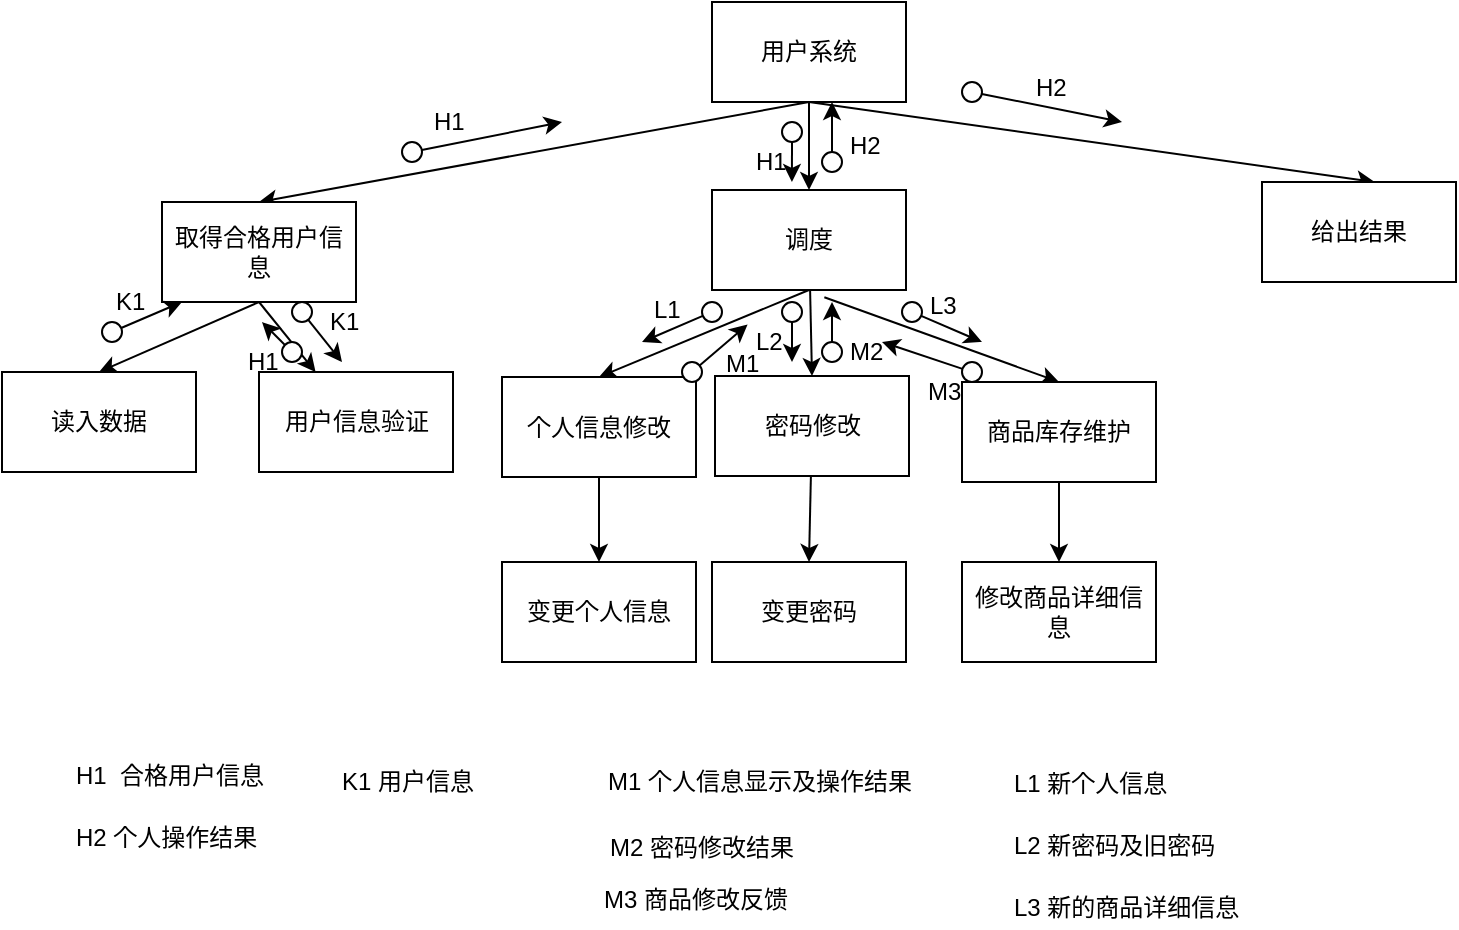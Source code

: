 <mxfile version="10.6.9" type="github"><diagram id="Ml1akoGXfXdigbWc4e9D" name="Page-1"><mxGraphModel dx="840" dy="452" grid="1" gridSize="10" guides="1" tooltips="1" connect="1" arrows="1" fold="1" page="1" pageScale="1" pageWidth="827" pageHeight="1169" math="0" shadow="0"><root><mxCell id="0"/><mxCell id="1" parent="0"/><mxCell id="SAhLU-HxCDPdD4LgwVdP-1" style="rounded=0;orthogonalLoop=1;jettySize=auto;html=1;entryX=0.5;entryY=0;entryDx=0;entryDy=0;exitX=0.5;exitY=1;exitDx=0;exitDy=0;" parent="1" source="SAhLU-HxCDPdD4LgwVdP-4" target="SAhLU-HxCDPdD4LgwVdP-7" edge="1"><mxGeometry relative="1" as="geometry"/></mxCell><mxCell id="SAhLU-HxCDPdD4LgwVdP-2" style="edgeStyle=none;rounded=0;orthogonalLoop=1;jettySize=auto;html=1;entryX=0.5;entryY=0;entryDx=0;entryDy=0;" parent="1" source="SAhLU-HxCDPdD4LgwVdP-4" target="SAhLU-HxCDPdD4LgwVdP-11" edge="1"><mxGeometry relative="1" as="geometry"/></mxCell><mxCell id="SAhLU-HxCDPdD4LgwVdP-3" style="edgeStyle=none;rounded=0;orthogonalLoop=1;jettySize=auto;html=1;entryX=0.581;entryY=0;entryDx=0;entryDy=0;entryPerimeter=0;exitX=0.5;exitY=1;exitDx=0;exitDy=0;" parent="1" source="SAhLU-HxCDPdD4LgwVdP-4" target="SAhLU-HxCDPdD4LgwVdP-12" edge="1"><mxGeometry relative="1" as="geometry"/></mxCell><mxCell id="SAhLU-HxCDPdD4LgwVdP-4" value="用户系统&lt;br&gt;" style="rounded=0;whiteSpace=wrap;html=1;" parent="1" vertex="1"><mxGeometry x="355" width="97" height="50" as="geometry"/></mxCell><mxCell id="SAhLU-HxCDPdD4LgwVdP-5" style="edgeStyle=none;rounded=0;orthogonalLoop=1;jettySize=auto;html=1;entryX=0.5;entryY=0;entryDx=0;entryDy=0;exitX=0.5;exitY=1;exitDx=0;exitDy=0;" parent="1" source="SAhLU-HxCDPdD4LgwVdP-7" target="SAhLU-HxCDPdD4LgwVdP-14" edge="1"><mxGeometry relative="1" as="geometry"/></mxCell><mxCell id="SAhLU-HxCDPdD4LgwVdP-6" style="edgeStyle=none;rounded=0;orthogonalLoop=1;jettySize=auto;html=1;exitX=0.5;exitY=1;exitDx=0;exitDy=0;" parent="1" source="SAhLU-HxCDPdD4LgwVdP-7" target="SAhLU-HxCDPdD4LgwVdP-15" edge="1"><mxGeometry relative="1" as="geometry"/></mxCell><mxCell id="SAhLU-HxCDPdD4LgwVdP-7" value="取得合格用户信息&lt;br&gt;" style="rounded=0;whiteSpace=wrap;html=1;" parent="1" vertex="1"><mxGeometry x="80" y="100" width="97" height="50" as="geometry"/></mxCell><mxCell id="SAhLU-HxCDPdD4LgwVdP-8" style="edgeStyle=none;rounded=0;orthogonalLoop=1;jettySize=auto;html=1;entryX=0.5;entryY=0;entryDx=0;entryDy=0;exitX=0.5;exitY=1;exitDx=0;exitDy=0;" parent="1" source="SAhLU-HxCDPdD4LgwVdP-11" target="SAhLU-HxCDPdD4LgwVdP-18" edge="1"><mxGeometry relative="1" as="geometry"/></mxCell><mxCell id="SAhLU-HxCDPdD4LgwVdP-9" style="edgeStyle=none;rounded=0;orthogonalLoop=1;jettySize=auto;html=1;entryX=0.5;entryY=0;entryDx=0;entryDy=0;" parent="1" source="SAhLU-HxCDPdD4LgwVdP-11" target="SAhLU-HxCDPdD4LgwVdP-20" edge="1"><mxGeometry relative="1" as="geometry"/></mxCell><mxCell id="SAhLU-HxCDPdD4LgwVdP-10" style="edgeStyle=none;rounded=0;orthogonalLoop=1;jettySize=auto;html=1;entryX=0.5;entryY=0;entryDx=0;entryDy=0;exitX=0.579;exitY=1.072;exitDx=0;exitDy=0;exitPerimeter=0;" parent="1" source="SAhLU-HxCDPdD4LgwVdP-11" target="SAhLU-HxCDPdD4LgwVdP-24" edge="1"><mxGeometry relative="1" as="geometry"/></mxCell><mxCell id="SAhLU-HxCDPdD4LgwVdP-11" value="调度&lt;br&gt;" style="rounded=0;whiteSpace=wrap;html=1;" parent="1" vertex="1"><mxGeometry x="355" y="94" width="97" height="50" as="geometry"/></mxCell><mxCell id="SAhLU-HxCDPdD4LgwVdP-12" value="给出结果" style="rounded=0;whiteSpace=wrap;html=1;" parent="1" vertex="1"><mxGeometry x="630" y="90" width="97" height="50" as="geometry"/></mxCell><mxCell id="SAhLU-HxCDPdD4LgwVdP-14" value="读入数据&lt;br&gt;" style="rounded=0;whiteSpace=wrap;html=1;" parent="1" vertex="1"><mxGeometry y="185" width="97" height="50" as="geometry"/></mxCell><mxCell id="SAhLU-HxCDPdD4LgwVdP-15" value="用户信息验证" style="rounded=0;whiteSpace=wrap;html=1;" parent="1" vertex="1"><mxGeometry x="128.5" y="185" width="97" height="50" as="geometry"/></mxCell><mxCell id="SAhLU-HxCDPdD4LgwVdP-17" style="edgeStyle=none;rounded=0;orthogonalLoop=1;jettySize=auto;html=1;entryX=0.5;entryY=0;entryDx=0;entryDy=0;" parent="1" source="SAhLU-HxCDPdD4LgwVdP-18" target="SAhLU-HxCDPdD4LgwVdP-21" edge="1"><mxGeometry relative="1" as="geometry"/></mxCell><mxCell id="SAhLU-HxCDPdD4LgwVdP-18" value="个人信息修改&lt;br&gt;" style="rounded=0;whiteSpace=wrap;html=1;" parent="1" vertex="1"><mxGeometry x="250" y="187.5" width="97" height="50" as="geometry"/></mxCell><mxCell id="SAhLU-HxCDPdD4LgwVdP-19" style="edgeStyle=none;rounded=0;orthogonalLoop=1;jettySize=auto;html=1;entryX=0.5;entryY=0;entryDx=0;entryDy=0;" parent="1" source="SAhLU-HxCDPdD4LgwVdP-20" target="SAhLU-HxCDPdD4LgwVdP-22" edge="1"><mxGeometry relative="1" as="geometry"/></mxCell><mxCell id="SAhLU-HxCDPdD4LgwVdP-20" value="密码修改&lt;br&gt;" style="rounded=0;whiteSpace=wrap;html=1;" parent="1" vertex="1"><mxGeometry x="356.5" y="187" width="97" height="50" as="geometry"/></mxCell><mxCell id="SAhLU-HxCDPdD4LgwVdP-21" value="变更个人信息&lt;br&gt;" style="rounded=0;whiteSpace=wrap;html=1;" parent="1" vertex="1"><mxGeometry x="250" y="280" width="97" height="50" as="geometry"/></mxCell><mxCell id="SAhLU-HxCDPdD4LgwVdP-22" value="变更密码&lt;br&gt;" style="rounded=0;whiteSpace=wrap;html=1;" parent="1" vertex="1"><mxGeometry x="355" y="280" width="97" height="50" as="geometry"/></mxCell><mxCell id="SAhLU-HxCDPdD4LgwVdP-23" style="edgeStyle=none;rounded=0;orthogonalLoop=1;jettySize=auto;html=1;entryX=0.5;entryY=0;entryDx=0;entryDy=0;" parent="1" source="SAhLU-HxCDPdD4LgwVdP-24" target="SAhLU-HxCDPdD4LgwVdP-25" edge="1"><mxGeometry relative="1" as="geometry"/></mxCell><mxCell id="SAhLU-HxCDPdD4LgwVdP-24" value="商品库存维护&lt;br&gt;" style="rounded=0;whiteSpace=wrap;html=1;" parent="1" vertex="1"><mxGeometry x="480" y="190" width="97" height="50" as="geometry"/></mxCell><mxCell id="SAhLU-HxCDPdD4LgwVdP-25" value="修改商品详细信息" style="rounded=0;whiteSpace=wrap;html=1;" parent="1" vertex="1"><mxGeometry x="480" y="280" width="97" height="50" as="geometry"/></mxCell><mxCell id="SAhLU-HxCDPdD4LgwVdP-26" style="edgeStyle=none;rounded=0;orthogonalLoop=1;jettySize=auto;html=1;" parent="1" source="SAhLU-HxCDPdD4LgwVdP-27" edge="1"><mxGeometry relative="1" as="geometry"><mxPoint x="280" y="60" as="targetPoint"/></mxGeometry></mxCell><mxCell id="SAhLU-HxCDPdD4LgwVdP-27" value="" style="ellipse;whiteSpace=wrap;html=1;aspect=fixed;" parent="1" vertex="1"><mxGeometry x="200" y="70" width="10" height="10" as="geometry"/></mxCell><mxCell id="SAhLU-HxCDPdD4LgwVdP-28" value="H1&lt;br&gt;" style="text;html=1;resizable=0;points=[];autosize=1;align=left;verticalAlign=top;spacingTop=-4;" parent="1" vertex="1"><mxGeometry x="214" y="50" width="30" height="20" as="geometry"/></mxCell><mxCell id="SAhLU-HxCDPdD4LgwVdP-29" style="edgeStyle=none;rounded=0;orthogonalLoop=1;jettySize=auto;html=1;entryX=0.412;entryY=-0.08;entryDx=0;entryDy=0;entryPerimeter=0;" parent="1" source="SAhLU-HxCDPdD4LgwVdP-30" target="SAhLU-HxCDPdD4LgwVdP-11" edge="1"><mxGeometry relative="1" as="geometry"/></mxCell><mxCell id="SAhLU-HxCDPdD4LgwVdP-30" value="" style="ellipse;whiteSpace=wrap;html=1;aspect=fixed;" parent="1" vertex="1"><mxGeometry x="390" y="60" width="10" height="10" as="geometry"/></mxCell><mxCell id="SAhLU-HxCDPdD4LgwVdP-31" value="H1&lt;br&gt;" style="text;html=1;resizable=0;points=[];autosize=1;align=left;verticalAlign=top;spacingTop=-4;" parent="1" vertex="1"><mxGeometry x="375" y="70" width="30" height="20" as="geometry"/></mxCell><mxCell id="SAhLU-HxCDPdD4LgwVdP-32" style="edgeStyle=none;rounded=0;orthogonalLoop=1;jettySize=auto;html=1;" parent="1" source="SAhLU-HxCDPdD4LgwVdP-33" edge="1"><mxGeometry relative="1" as="geometry"><mxPoint x="415" y="50" as="targetPoint"/></mxGeometry></mxCell><mxCell id="SAhLU-HxCDPdD4LgwVdP-33" value="" style="ellipse;whiteSpace=wrap;html=1;aspect=fixed;" parent="1" vertex="1"><mxGeometry x="410" y="75" width="10" height="10" as="geometry"/></mxCell><mxCell id="SAhLU-HxCDPdD4LgwVdP-34" value="H2&lt;br&gt;" style="text;html=1;resizable=0;points=[];autosize=1;align=left;verticalAlign=top;spacingTop=-4;" parent="1" vertex="1"><mxGeometry x="422" y="62" width="30" height="20" as="geometry"/></mxCell><mxCell id="SAhLU-HxCDPdD4LgwVdP-35" style="edgeStyle=none;rounded=0;orthogonalLoop=1;jettySize=auto;html=1;" parent="1" source="SAhLU-HxCDPdD4LgwVdP-36" edge="1"><mxGeometry relative="1" as="geometry"><mxPoint x="560" y="60" as="targetPoint"/></mxGeometry></mxCell><mxCell id="SAhLU-HxCDPdD4LgwVdP-36" value="" style="ellipse;whiteSpace=wrap;html=1;aspect=fixed;" parent="1" vertex="1"><mxGeometry x="480" y="40" width="10" height="10" as="geometry"/></mxCell><mxCell id="SAhLU-HxCDPdD4LgwVdP-37" value="H2&lt;br&gt;" style="text;html=1;resizable=0;points=[];autosize=1;align=left;verticalAlign=top;spacingTop=-4;" parent="1" vertex="1"><mxGeometry x="515" y="33" width="30" height="20" as="geometry"/></mxCell><mxCell id="SAhLU-HxCDPdD4LgwVdP-38" value="H1&amp;nbsp; 合格用户信息&lt;br&gt;" style="text;html=1;resizable=0;points=[];autosize=1;align=left;verticalAlign=top;spacingTop=-4;" parent="1" vertex="1"><mxGeometry x="35" y="377" width="110" height="20" as="geometry"/></mxCell><mxCell id="SAhLU-HxCDPdD4LgwVdP-39" value="H2 个人操作结果" style="text;html=1;resizable=0;points=[];autosize=1;align=left;verticalAlign=top;spacingTop=-4;" parent="1" vertex="1"><mxGeometry x="35" y="408" width="110" height="20" as="geometry"/></mxCell><mxCell id="SAhLU-HxCDPdD4LgwVdP-41" style="edgeStyle=none;rounded=0;orthogonalLoop=1;jettySize=auto;html=1;entryX=0.103;entryY=1;entryDx=0;entryDy=0;entryPerimeter=0;" parent="1" source="SAhLU-HxCDPdD4LgwVdP-42" target="SAhLU-HxCDPdD4LgwVdP-7" edge="1"><mxGeometry relative="1" as="geometry"/></mxCell><mxCell id="SAhLU-HxCDPdD4LgwVdP-42" value="" style="ellipse;whiteSpace=wrap;html=1;aspect=fixed;" parent="1" vertex="1"><mxGeometry x="50" y="160" width="10" height="10" as="geometry"/></mxCell><mxCell id="SAhLU-HxCDPdD4LgwVdP-43" value="K1&lt;br&gt;" style="text;html=1;resizable=0;points=[];autosize=1;align=left;verticalAlign=top;spacingTop=-4;" parent="1" vertex="1"><mxGeometry x="55" y="140" width="30" height="20" as="geometry"/></mxCell><mxCell id="SAhLU-HxCDPdD4LgwVdP-44" style="edgeStyle=none;rounded=0;orthogonalLoop=1;jettySize=auto;html=1;" parent="1" source="SAhLU-HxCDPdD4LgwVdP-45" edge="1"><mxGeometry relative="1" as="geometry"><mxPoint x="170" y="180" as="targetPoint"/></mxGeometry></mxCell><mxCell id="SAhLU-HxCDPdD4LgwVdP-45" value="" style="ellipse;whiteSpace=wrap;html=1;aspect=fixed;" parent="1" vertex="1"><mxGeometry x="145" y="150" width="10" height="10" as="geometry"/></mxCell><mxCell id="SAhLU-HxCDPdD4LgwVdP-46" value="K1&lt;br&gt;" style="text;html=1;resizable=0;points=[];autosize=1;align=left;verticalAlign=top;spacingTop=-4;" parent="1" vertex="1"><mxGeometry x="162" y="150" width="30" height="20" as="geometry"/></mxCell><mxCell id="SAhLU-HxCDPdD4LgwVdP-47" style="edgeStyle=none;rounded=0;orthogonalLoop=1;jettySize=auto;html=1;" parent="1" source="SAhLU-HxCDPdD4LgwVdP-48" edge="1"><mxGeometry relative="1" as="geometry"><mxPoint x="130" y="160" as="targetPoint"/></mxGeometry></mxCell><mxCell id="SAhLU-HxCDPdD4LgwVdP-48" value="" style="ellipse;whiteSpace=wrap;html=1;aspect=fixed;" parent="1" vertex="1"><mxGeometry x="140" y="170" width="10" height="10" as="geometry"/></mxCell><mxCell id="SAhLU-HxCDPdD4LgwVdP-49" value="H1&lt;br&gt;" style="text;html=1;resizable=0;points=[];autosize=1;align=left;verticalAlign=top;spacingTop=-4;" parent="1" vertex="1"><mxGeometry x="121" y="170" width="30" height="20" as="geometry"/></mxCell><mxCell id="SAhLU-HxCDPdD4LgwVdP-50" value="K1 用户信息&lt;br&gt;" style="text;html=1;resizable=0;points=[];autosize=1;align=left;verticalAlign=top;spacingTop=-4;" parent="1" vertex="1"><mxGeometry x="168" y="380" width="80" height="20" as="geometry"/></mxCell><mxCell id="SAhLU-HxCDPdD4LgwVdP-52" style="edgeStyle=none;rounded=0;orthogonalLoop=1;jettySize=auto;html=1;" parent="1" source="SAhLU-HxCDPdD4LgwVdP-53" edge="1"><mxGeometry relative="1" as="geometry"><mxPoint x="320" y="170" as="targetPoint"/></mxGeometry></mxCell><mxCell id="SAhLU-HxCDPdD4LgwVdP-53" value="" style="ellipse;whiteSpace=wrap;html=1;aspect=fixed;" parent="1" vertex="1"><mxGeometry x="350" y="150" width="10" height="10" as="geometry"/></mxCell><mxCell id="SAhLU-HxCDPdD4LgwVdP-54" style="edgeStyle=none;rounded=0;orthogonalLoop=1;jettySize=auto;html=1;" parent="1" source="SAhLU-HxCDPdD4LgwVdP-55" edge="1"><mxGeometry relative="1" as="geometry"><mxPoint x="395" y="180" as="targetPoint"/></mxGeometry></mxCell><mxCell id="SAhLU-HxCDPdD4LgwVdP-55" value="" style="ellipse;whiteSpace=wrap;html=1;aspect=fixed;" parent="1" vertex="1"><mxGeometry x="390" y="150" width="10" height="10" as="geometry"/></mxCell><mxCell id="SAhLU-HxCDPdD4LgwVdP-56" style="edgeStyle=none;rounded=0;orthogonalLoop=1;jettySize=auto;html=1;" parent="1" source="SAhLU-HxCDPdD4LgwVdP-57" edge="1"><mxGeometry relative="1" as="geometry"><mxPoint x="490" y="170" as="targetPoint"/></mxGeometry></mxCell><mxCell id="SAhLU-HxCDPdD4LgwVdP-57" value="" style="ellipse;whiteSpace=wrap;html=1;aspect=fixed;" parent="1" vertex="1"><mxGeometry x="450" y="150" width="10" height="10" as="geometry"/></mxCell><mxCell id="SAhLU-HxCDPdD4LgwVdP-58" value="L1&lt;br&gt;" style="text;html=1;resizable=0;points=[];autosize=1;align=left;verticalAlign=top;spacingTop=-4;" parent="1" vertex="1"><mxGeometry x="324" y="144" width="30" height="20" as="geometry"/></mxCell><mxCell id="SAhLU-HxCDPdD4LgwVdP-59" value="L2&lt;br&gt;" style="text;html=1;resizable=0;points=[];autosize=1;align=left;verticalAlign=top;spacingTop=-4;" parent="1" vertex="1"><mxGeometry x="375" y="160" width="30" height="20" as="geometry"/></mxCell><mxCell id="SAhLU-HxCDPdD4LgwVdP-60" value="L3&lt;br&gt;" style="text;html=1;resizable=0;points=[];autosize=1;align=left;verticalAlign=top;spacingTop=-4;" parent="1" vertex="1"><mxGeometry x="462" y="142" width="30" height="20" as="geometry"/></mxCell><mxCell id="SAhLU-HxCDPdD4LgwVdP-61" style="edgeStyle=none;rounded=0;orthogonalLoop=1;jettySize=auto;html=1;" parent="1" source="SAhLU-HxCDPdD4LgwVdP-62" edge="1"><mxGeometry relative="1" as="geometry"><mxPoint x="440" y="170" as="targetPoint"/></mxGeometry></mxCell><mxCell id="SAhLU-HxCDPdD4LgwVdP-62" value="" style="ellipse;whiteSpace=wrap;html=1;aspect=fixed;" parent="1" vertex="1"><mxGeometry x="480" y="180" width="10" height="10" as="geometry"/></mxCell><mxCell id="SAhLU-HxCDPdD4LgwVdP-63" style="edgeStyle=none;rounded=0;orthogonalLoop=1;jettySize=auto;html=1;" parent="1" source="SAhLU-HxCDPdD4LgwVdP-64" edge="1"><mxGeometry relative="1" as="geometry"><mxPoint x="415" y="150" as="targetPoint"/></mxGeometry></mxCell><mxCell id="SAhLU-HxCDPdD4LgwVdP-64" value="" style="ellipse;whiteSpace=wrap;html=1;aspect=fixed;" parent="1" vertex="1"><mxGeometry x="410" y="170" width="10" height="10" as="geometry"/></mxCell><mxCell id="SAhLU-HxCDPdD4LgwVdP-65" style="edgeStyle=none;rounded=0;orthogonalLoop=1;jettySize=auto;html=1;entryX=-0.073;entryY=0.06;entryDx=0;entryDy=0;entryPerimeter=0;" parent="1" source="SAhLU-HxCDPdD4LgwVdP-66" target="SAhLU-HxCDPdD4LgwVdP-59" edge="1"><mxGeometry relative="1" as="geometry"/></mxCell><mxCell id="SAhLU-HxCDPdD4LgwVdP-66" value="" style="ellipse;whiteSpace=wrap;html=1;aspect=fixed;" parent="1" vertex="1"><mxGeometry x="340" y="180" width="10" height="10" as="geometry"/></mxCell><mxCell id="SAhLU-HxCDPdD4LgwVdP-67" value="M3&lt;br&gt;" style="text;html=1;resizable=0;points=[];autosize=1;align=left;verticalAlign=top;spacingTop=-4;" parent="1" vertex="1"><mxGeometry x="461" y="185" width="30" height="20" as="geometry"/></mxCell><mxCell id="SAhLU-HxCDPdD4LgwVdP-68" value="M2&lt;br&gt;" style="text;html=1;resizable=0;points=[];autosize=1;align=left;verticalAlign=top;spacingTop=-4;" parent="1" vertex="1"><mxGeometry x="422" y="165" width="30" height="20" as="geometry"/></mxCell><mxCell id="SAhLU-HxCDPdD4LgwVdP-69" value="M1&lt;br&gt;" style="text;html=1;resizable=0;points=[];autosize=1;align=left;verticalAlign=top;spacingTop=-4;" parent="1" vertex="1"><mxGeometry x="360" y="171" width="30" height="20" as="geometry"/></mxCell><mxCell id="SAhLU-HxCDPdD4LgwVdP-70" value="M1 个人信息显示及操作结果&lt;br&gt;" style="text;html=1;resizable=0;points=[];autosize=1;align=left;verticalAlign=top;spacingTop=-4;" parent="1" vertex="1"><mxGeometry x="301" y="380" width="170" height="20" as="geometry"/></mxCell><mxCell id="SAhLU-HxCDPdD4LgwVdP-71" value="M2 密码修改结果&lt;br&gt;" style="text;html=1;resizable=0;points=[];autosize=1;align=left;verticalAlign=top;spacingTop=-4;" parent="1" vertex="1"><mxGeometry x="302" y="413" width="110" height="20" as="geometry"/></mxCell><mxCell id="SAhLU-HxCDPdD4LgwVdP-72" value="M3 商品修改反馈" style="text;html=1;resizable=0;points=[];autosize=1;align=left;verticalAlign=top;spacingTop=-4;" parent="1" vertex="1"><mxGeometry x="298.5" y="439" width="110" height="20" as="geometry"/></mxCell><mxCell id="SAhLU-HxCDPdD4LgwVdP-73" value="L1 新个人信息&lt;br&gt;" style="text;html=1;resizable=0;points=[];autosize=1;align=left;verticalAlign=top;spacingTop=-4;" parent="1" vertex="1"><mxGeometry x="504" y="381" width="90" height="20" as="geometry"/></mxCell><mxCell id="SAhLU-HxCDPdD4LgwVdP-74" value="L2 新密码及旧密码&lt;br&gt;" style="text;html=1;resizable=0;points=[];autosize=1;align=left;verticalAlign=top;spacingTop=-4;" parent="1" vertex="1"><mxGeometry x="504" y="412" width="120" height="20" as="geometry"/></mxCell><mxCell id="SAhLU-HxCDPdD4LgwVdP-75" value="L3 新的商品详细信息&lt;br&gt;" style="text;html=1;resizable=0;points=[];autosize=1;align=left;verticalAlign=top;spacingTop=-4;" parent="1" vertex="1"><mxGeometry x="504" y="443" width="130" height="20" as="geometry"/></mxCell></root></mxGraphModel></diagram></mxfile>